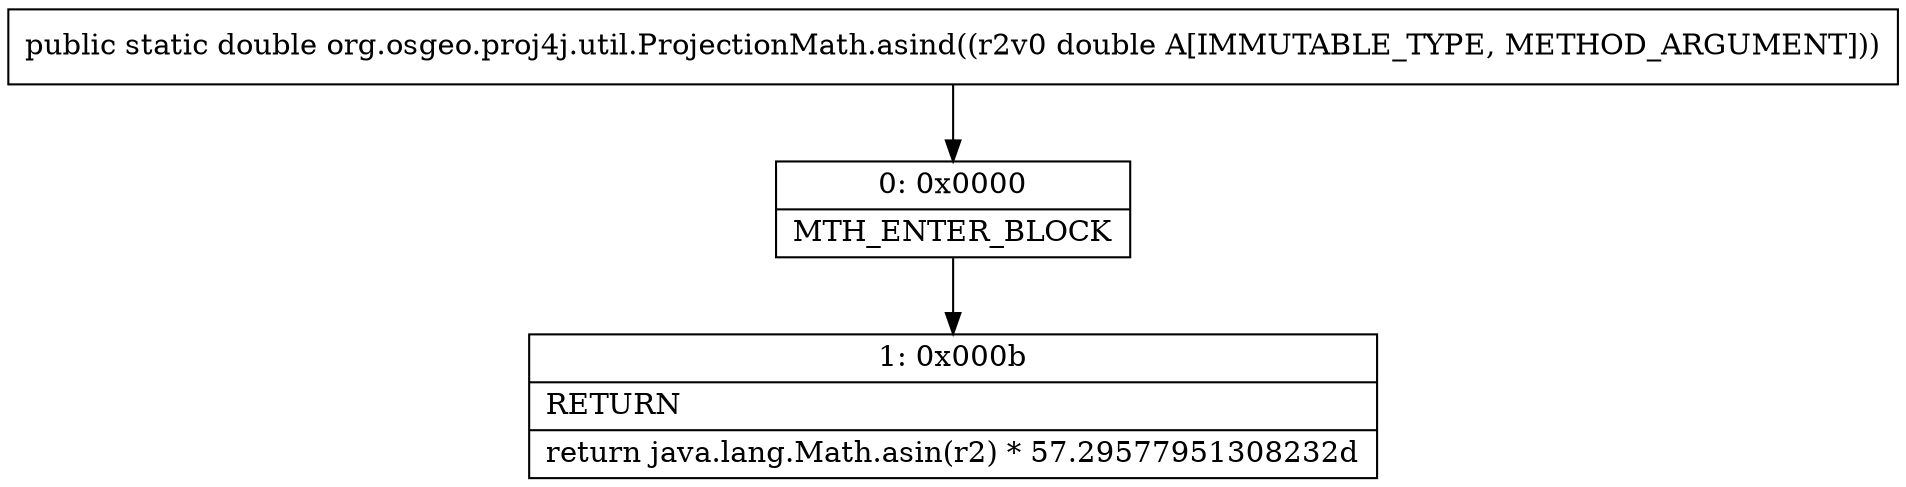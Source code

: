 digraph "CFG fororg.osgeo.proj4j.util.ProjectionMath.asind(D)D" {
Node_0 [shape=record,label="{0\:\ 0x0000|MTH_ENTER_BLOCK\l}"];
Node_1 [shape=record,label="{1\:\ 0x000b|RETURN\l|return java.lang.Math.asin(r2) * 57.29577951308232d\l}"];
MethodNode[shape=record,label="{public static double org.osgeo.proj4j.util.ProjectionMath.asind((r2v0 double A[IMMUTABLE_TYPE, METHOD_ARGUMENT])) }"];
MethodNode -> Node_0;
Node_0 -> Node_1;
}

